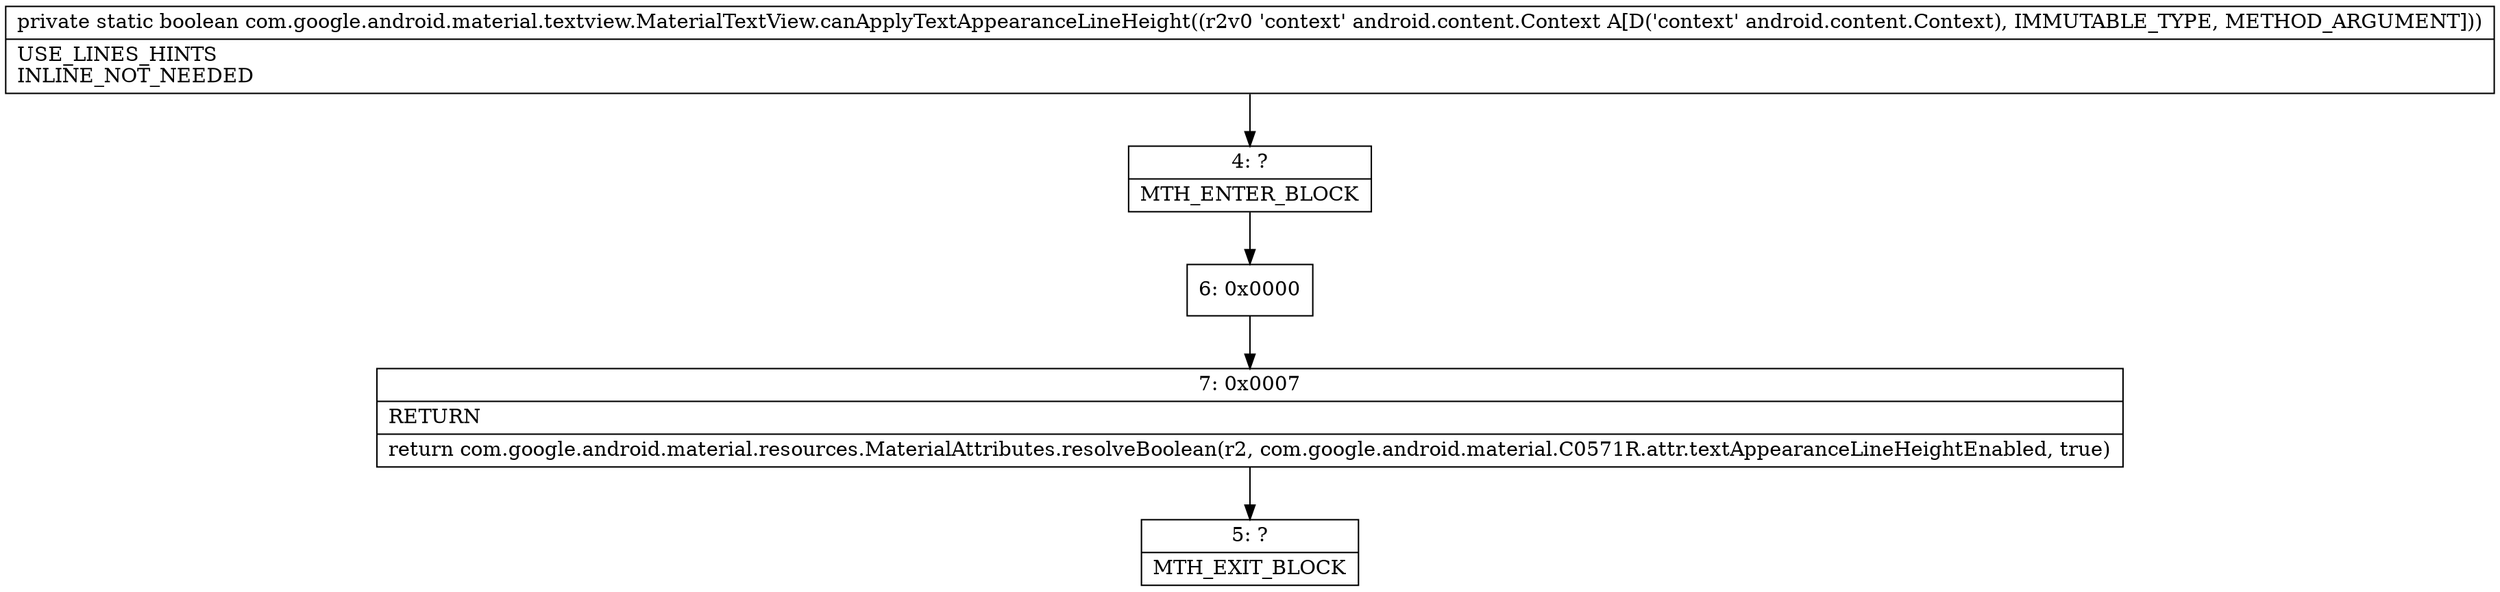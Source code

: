digraph "CFG forcom.google.android.material.textview.MaterialTextView.canApplyTextAppearanceLineHeight(Landroid\/content\/Context;)Z" {
Node_4 [shape=record,label="{4\:\ ?|MTH_ENTER_BLOCK\l}"];
Node_6 [shape=record,label="{6\:\ 0x0000}"];
Node_7 [shape=record,label="{7\:\ 0x0007|RETURN\l|return com.google.android.material.resources.MaterialAttributes.resolveBoolean(r2, com.google.android.material.C0571R.attr.textAppearanceLineHeightEnabled, true)\l}"];
Node_5 [shape=record,label="{5\:\ ?|MTH_EXIT_BLOCK\l}"];
MethodNode[shape=record,label="{private static boolean com.google.android.material.textview.MaterialTextView.canApplyTextAppearanceLineHeight((r2v0 'context' android.content.Context A[D('context' android.content.Context), IMMUTABLE_TYPE, METHOD_ARGUMENT]))  | USE_LINES_HINTS\lINLINE_NOT_NEEDED\l}"];
MethodNode -> Node_4;Node_4 -> Node_6;
Node_6 -> Node_7;
Node_7 -> Node_5;
}


